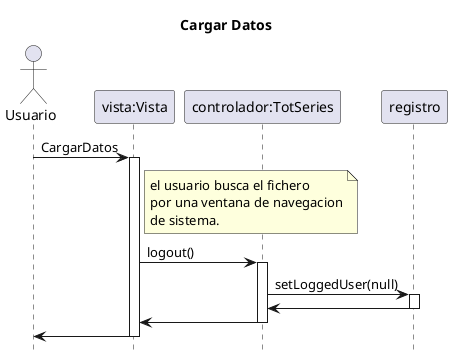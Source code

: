 @startuml
title		Cargar Datos
hide	footbox

actor	Usuario as usuario
participant "vista:Vista" as vista
participant "controlador:TotSeries" as totseries

usuario -> vista : CargarDatos
activate vista
note right vista
    el usuario busca el fichero
    por una ventana de navegacion
    de sistema.
end note
vista->totseries : logout()
activate totseries
totseries -> registro :setLoggedUser(null)
activate registro
registro -> totseries
deactivate registro
totseries -> vista 
deactivate totseries
vista -> usuario
deactivate vista
@enduml